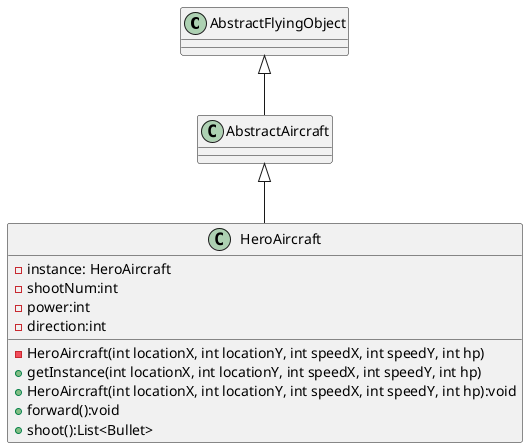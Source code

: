 @startuml
'https://plantuml.com/class-diagram

''''''单例模式''''''

AbstractFlyingObject <|-- AbstractAircraft
AbstractAircraft <|-- HeroAircraft

class HeroAircraft {
    - instance: HeroAircraft
    - HeroAircraft(int locationX, int locationY, int speedX, int speedY, int hp)
    + getInstance(int locationX, int locationY, int speedX, int speedY, int hp)
    - shootNum:int
    - power:int
    - direction:int
    + HeroAircraft(int locationX, int locationY, int speedX, int speedY, int hp):void
    + forward():void
    + shoot():List<Bullet>
}

@enduml
